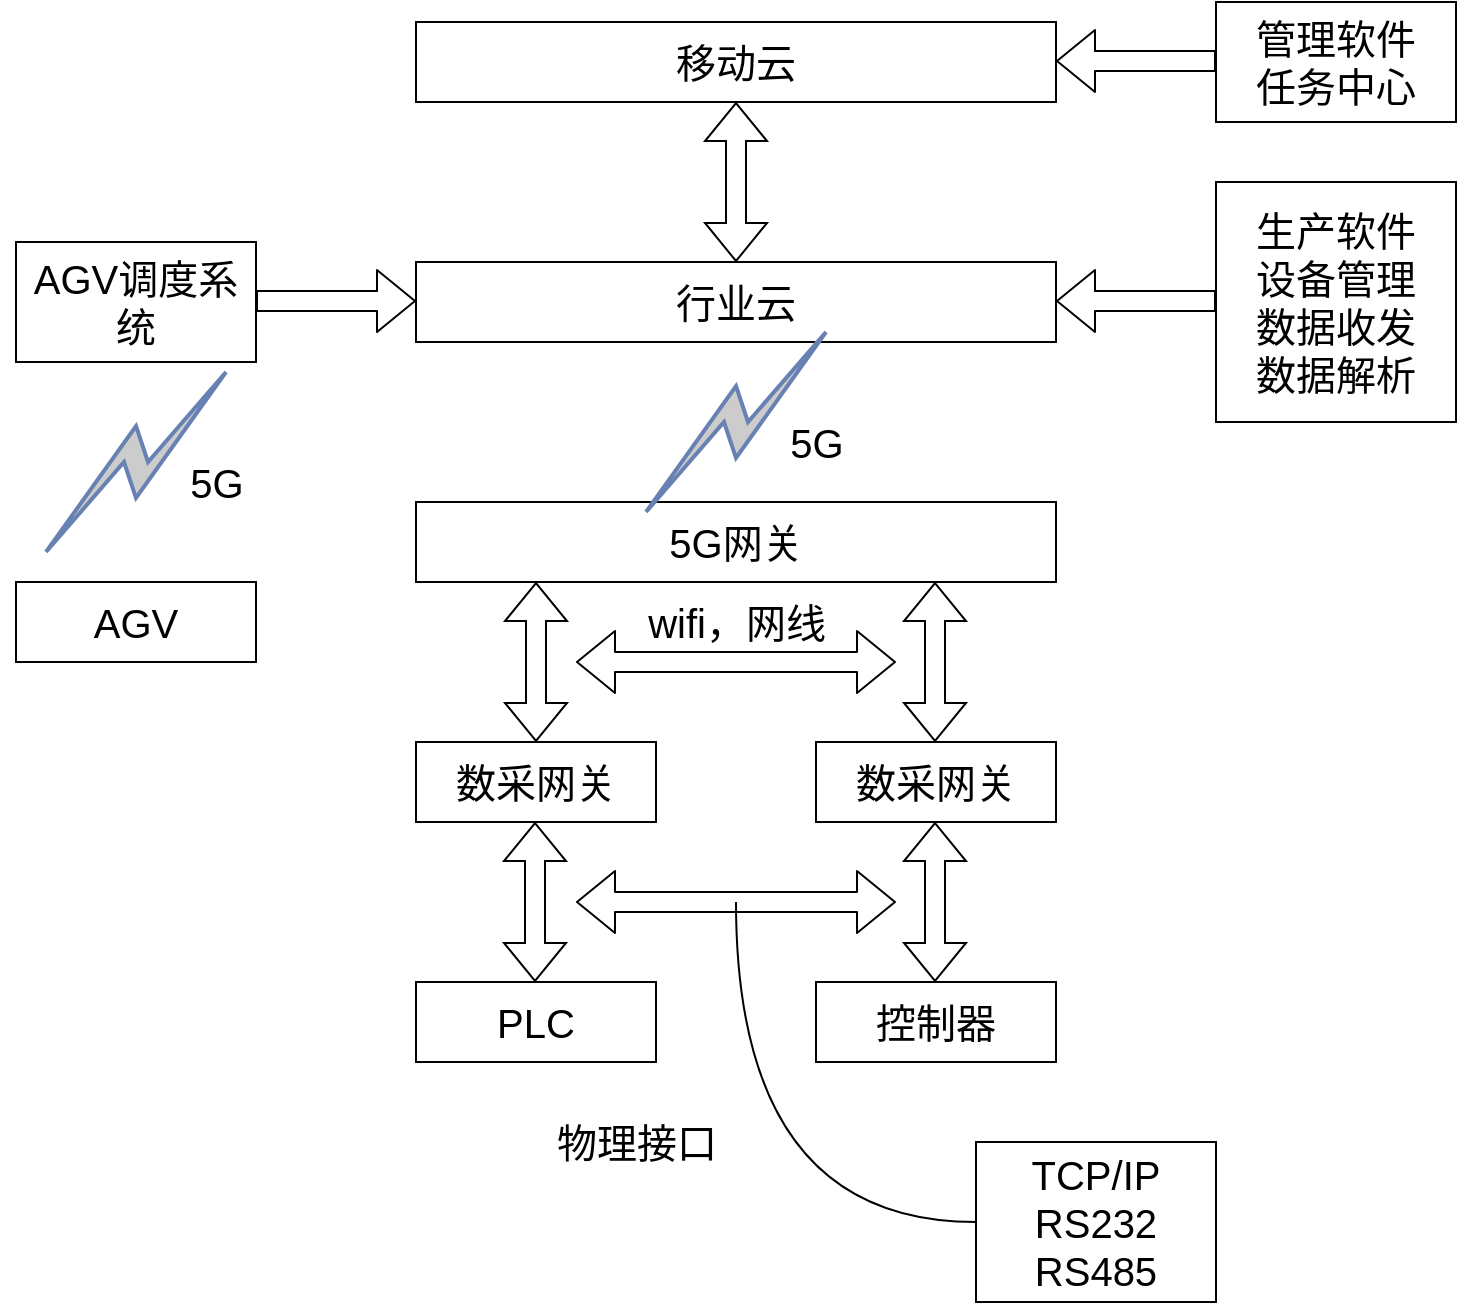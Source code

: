 <mxfile version="13.7.6" type="github" pages="2"><diagram id="9UYgezFgoJwA1DGP9KHG" name="第 1 页"><mxGraphModel dx="2249" dy="1875" grid="1" gridSize="10" guides="1" tooltips="1" connect="1" arrows="1" fold="1" page="1" pageScale="1" pageWidth="827" pageHeight="1169" math="0" shadow="0"><root><mxCell id="0"/><mxCell id="1" parent="0"/><mxCell id="nBJhWqTDQFhPzBCE_jKC-1" value="&lt;font style=&quot;font-size: 20px&quot;&gt;PLC&lt;/font&gt;" style="rounded=0;whiteSpace=wrap;html=1;" vertex="1" parent="1"><mxGeometry x="80" y="480" width="120" height="40" as="geometry"/></mxCell><mxCell id="nBJhWqTDQFhPzBCE_jKC-2" value="&lt;font style=&quot;font-size: 20px&quot;&gt;控制器&lt;br&gt;&lt;/font&gt;" style="rounded=0;whiteSpace=wrap;html=1;" vertex="1" parent="1"><mxGeometry x="280" y="480" width="120" height="40" as="geometry"/></mxCell><mxCell id="nBJhWqTDQFhPzBCE_jKC-3" value="&lt;font style=&quot;font-size: 20px&quot;&gt;数采网关&lt;/font&gt;" style="rounded=0;whiteSpace=wrap;html=1;" vertex="1" parent="1"><mxGeometry x="80" y="360" width="120" height="40" as="geometry"/></mxCell><mxCell id="nBJhWqTDQFhPzBCE_jKC-4" value="&lt;font style=&quot;font-size: 20px&quot;&gt;数采网关&lt;/font&gt;" style="rounded=0;whiteSpace=wrap;html=1;" vertex="1" parent="1"><mxGeometry x="280" y="360" width="120" height="40" as="geometry"/></mxCell><mxCell id="nBJhWqTDQFhPzBCE_jKC-10" value="" style="edgeStyle=orthogonalEdgeStyle;rounded=0;orthogonalLoop=1;jettySize=auto;html=1;endArrow=classic;endFill=1;shape=flexArrow;startArrow=block;exitX=0.5;exitY=1;exitDx=0;exitDy=0;" edge="1" parent="1"><mxGeometry relative="1" as="geometry"><mxPoint x="139.5" y="400" as="sourcePoint"/><mxPoint x="139.5" y="480" as="targetPoint"/><Array as="points"/></mxGeometry></mxCell><mxCell id="nBJhWqTDQFhPzBCE_jKC-11" value="" style="edgeStyle=orthogonalEdgeStyle;rounded=0;orthogonalLoop=1;jettySize=auto;html=1;endArrow=classic;endFill=1;shape=flexArrow;startArrow=block;exitX=0.5;exitY=1;exitDx=0;exitDy=0;" edge="1" parent="1"><mxGeometry relative="1" as="geometry"><mxPoint x="339.5" y="400" as="sourcePoint"/><mxPoint x="339.5" y="480" as="targetPoint"/><Array as="points"/></mxGeometry></mxCell><mxCell id="nBJhWqTDQFhPzBCE_jKC-12" value="" style="shape=flexArrow;endArrow=classic;startArrow=classic;html=1;" edge="1" parent="1"><mxGeometry width="50" height="50" relative="1" as="geometry"><mxPoint x="160" y="440" as="sourcePoint"/><mxPoint x="320" y="440" as="targetPoint"/></mxGeometry></mxCell><mxCell id="nBJhWqTDQFhPzBCE_jKC-18" value="" style="curved=1;endArrow=none;html=1;endFill=0;entryX=0;entryY=0.5;entryDx=0;entryDy=0;" edge="1" parent="1" target="nBJhWqTDQFhPzBCE_jKC-19"><mxGeometry width="50" height="50" relative="1" as="geometry"><mxPoint x="240" y="440" as="sourcePoint"/><mxPoint x="320" y="600" as="targetPoint"/><Array as="points"><mxPoint x="240" y="600"/></Array></mxGeometry></mxCell><mxCell id="nBJhWqTDQFhPzBCE_jKC-19" value="&lt;font style=&quot;font-size: 20px&quot;&gt;TCP/IP&lt;br&gt;RS232&lt;br&gt;RS485&lt;/font&gt;" style="rounded=0;whiteSpace=wrap;html=1;" vertex="1" parent="1"><mxGeometry x="360" y="560" width="120" height="80" as="geometry"/></mxCell><mxCell id="nBJhWqTDQFhPzBCE_jKC-20" value="&lt;font style=&quot;font-size: 20px&quot;&gt;物理接口&lt;/font&gt;" style="text;html=1;align=center;verticalAlign=middle;resizable=0;points=[];autosize=1;" vertex="1" parent="1"><mxGeometry x="140" y="550" width="100" height="20" as="geometry"/></mxCell><mxCell id="nBJhWqTDQFhPzBCE_jKC-21" value="&lt;font style=&quot;font-size: 20px&quot;&gt;5G网关&lt;/font&gt;" style="rounded=0;whiteSpace=wrap;html=1;" vertex="1" parent="1"><mxGeometry x="80" y="240" width="320" height="40" as="geometry"/></mxCell><mxCell id="nBJhWqTDQFhPzBCE_jKC-24" value="" style="edgeStyle=orthogonalEdgeStyle;rounded=0;orthogonalLoop=1;jettySize=auto;html=1;endArrow=classic;endFill=1;shape=flexArrow;startArrow=block;exitX=0.5;exitY=1;exitDx=0;exitDy=0;" edge="1" parent="1"><mxGeometry relative="1" as="geometry"><mxPoint x="140" y="280" as="sourcePoint"/><mxPoint x="140" y="360" as="targetPoint"/><Array as="points"/></mxGeometry></mxCell><mxCell id="nBJhWqTDQFhPzBCE_jKC-25" value="" style="edgeStyle=orthogonalEdgeStyle;rounded=0;orthogonalLoop=1;jettySize=auto;html=1;endArrow=classic;endFill=1;shape=flexArrow;startArrow=block;exitX=0.5;exitY=1;exitDx=0;exitDy=0;" edge="1" parent="1"><mxGeometry relative="1" as="geometry"><mxPoint x="339.5" y="280" as="sourcePoint"/><mxPoint x="339.5" y="360" as="targetPoint"/><Array as="points"/></mxGeometry></mxCell><mxCell id="nBJhWqTDQFhPzBCE_jKC-27" value="" style="shape=flexArrow;endArrow=classic;startArrow=classic;html=1;" edge="1" parent="1"><mxGeometry width="50" height="50" relative="1" as="geometry"><mxPoint x="160" y="320" as="sourcePoint"/><mxPoint x="320" y="320" as="targetPoint"/></mxGeometry></mxCell><mxCell id="nBJhWqTDQFhPzBCE_jKC-28" value="&lt;font style=&quot;font-size: 20px&quot;&gt;wifi，网线&lt;/font&gt;" style="text;html=1;align=center;verticalAlign=middle;resizable=0;points=[];autosize=1;" vertex="1" parent="1"><mxGeometry x="190" y="290" width="100" height="20" as="geometry"/></mxCell><mxCell id="_9j8OwqyYxdOgLjA-p90-1" value="" style="edgeStyle=orthogonalEdgeStyle;shape=flexArrow;rounded=0;orthogonalLoop=1;jettySize=auto;html=1;startArrow=block;startFill=0;endArrow=block;endFill=0;" edge="1" parent="1" source="nBJhWqTDQFhPzBCE_jKC-29" target="nBJhWqTDQFhPzBCE_jKC-34"><mxGeometry relative="1" as="geometry"/></mxCell><mxCell id="nBJhWqTDQFhPzBCE_jKC-29" value="&lt;font style=&quot;font-size: 20px&quot;&gt;行业云&lt;/font&gt;" style="rounded=0;whiteSpace=wrap;html=1;" vertex="1" parent="1"><mxGeometry x="80" y="120" width="320" height="40" as="geometry"/></mxCell><mxCell id="nBJhWqTDQFhPzBCE_jKC-31" value="&lt;font style=&quot;font-size: 20px&quot;&gt;5G&lt;/font&gt;" style="text;html=1;align=center;verticalAlign=middle;resizable=0;points=[];autosize=1;" vertex="1" parent="1"><mxGeometry x="260" y="200" width="40" height="20" as="geometry"/></mxCell><mxCell id="nBJhWqTDQFhPzBCE_jKC-33" value="" style="html=1;outlineConnect=0;fillColor=#CCCCCC;strokeColor=#6881B3;gradientColor=none;gradientDirection=north;strokeWidth=2;shape=mxgraph.networks.comm_link_edge;html=1;startArrow=block;endArrow=none;endFill=0;" edge="1" parent="1"><mxGeometry width="100" height="100" relative="1" as="geometry"><mxPoint x="190" y="250" as="sourcePoint"/><mxPoint x="290" y="150" as="targetPoint"/></mxGeometry></mxCell><mxCell id="nBJhWqTDQFhPzBCE_jKC-34" value="&lt;font style=&quot;font-size: 20px&quot;&gt;移动云&lt;/font&gt;" style="rounded=0;whiteSpace=wrap;html=1;" vertex="1" parent="1"><mxGeometry x="80" width="320" height="40" as="geometry"/></mxCell><mxCell id="nBJhWqTDQFhPzBCE_jKC-38" value="" style="shape=flexArrow;endArrow=none;startArrow=classic;html=1;endFill=0;" edge="1" parent="1"><mxGeometry width="50" height="50" relative="1" as="geometry"><mxPoint x="400" y="19.5" as="sourcePoint"/><mxPoint x="480" y="19.5" as="targetPoint"/></mxGeometry></mxCell><mxCell id="nBJhWqTDQFhPzBCE_jKC-39" value="&lt;font style=&quot;font-size: 20px&quot;&gt;管理软件&lt;br&gt;任务中心&lt;br&gt;&lt;/font&gt;" style="rounded=0;whiteSpace=wrap;html=1;" vertex="1" parent="1"><mxGeometry x="480" y="-10" width="120" height="60" as="geometry"/></mxCell><mxCell id="nBJhWqTDQFhPzBCE_jKC-40" value="" style="shape=flexArrow;endArrow=none;startArrow=classic;html=1;endFill=0;" edge="1" parent="1"><mxGeometry width="50" height="50" relative="1" as="geometry"><mxPoint x="400" y="139.5" as="sourcePoint"/><mxPoint x="480" y="139.5" as="targetPoint"/></mxGeometry></mxCell><UserObject label="&lt;font style=&quot;font-size: 20px&quot;&gt;生产软件&lt;br&gt;设备管理&lt;br&gt;数据收发&lt;br&gt;数据解析&lt;br&gt;&lt;/font&gt;" link="data:page/id,A5Z8dPvv_L_lkjt3mKLj" id="nBJhWqTDQFhPzBCE_jKC-41"><mxCell style="rounded=0;whiteSpace=wrap;html=1;" vertex="1" parent="1"><mxGeometry x="480" y="80" width="120" height="120" as="geometry"/></mxCell></UserObject><mxCell id="nBJhWqTDQFhPzBCE_jKC-42" value="" style="shape=flexArrow;endArrow=block;startArrow=none;html=1;endFill=0;startFill=0;" edge="1" parent="1"><mxGeometry width="50" height="50" relative="1" as="geometry"><mxPoint y="139.5" as="sourcePoint"/><mxPoint x="80" y="139.5" as="targetPoint"/></mxGeometry></mxCell><mxCell id="nBJhWqTDQFhPzBCE_jKC-43" value="&lt;font style=&quot;font-size: 20px&quot;&gt;AGV调度系统&lt;br&gt;&lt;/font&gt;" style="rounded=0;whiteSpace=wrap;html=1;" vertex="1" parent="1"><mxGeometry x="-120" y="110" width="120" height="60" as="geometry"/></mxCell><mxCell id="nBJhWqTDQFhPzBCE_jKC-44" value="" style="html=1;outlineConnect=0;fillColor=#CCCCCC;strokeColor=#6881B3;gradientColor=none;gradientDirection=north;strokeWidth=2;shape=mxgraph.networks.comm_link_edge;html=1;startArrow=block;endArrow=none;endFill=0;" edge="1" parent="1"><mxGeometry width="100" height="100" relative="1" as="geometry"><mxPoint x="-110" y="270" as="sourcePoint"/><mxPoint x="-10" y="170" as="targetPoint"/></mxGeometry></mxCell><mxCell id="nBJhWqTDQFhPzBCE_jKC-45" value="&lt;font style=&quot;font-size: 20px&quot;&gt;AGV&lt;br&gt;&lt;/font&gt;" style="rounded=0;whiteSpace=wrap;html=1;" vertex="1" parent="1"><mxGeometry x="-120" y="280" width="120" height="40" as="geometry"/></mxCell><mxCell id="nBJhWqTDQFhPzBCE_jKC-46" value="&lt;font style=&quot;font-size: 20px&quot;&gt;5G&lt;/font&gt;" style="text;html=1;align=center;verticalAlign=middle;resizable=0;points=[];autosize=1;" vertex="1" parent="1"><mxGeometry x="-40" y="220" width="40" height="20" as="geometry"/></mxCell></root></mxGraphModel></diagram><diagram id="A5Z8dPvv_L_lkjt3mKLj" name="第 2 页"><mxGraphModel dx="2249" dy="1931" grid="1" gridSize="10" guides="1" tooltips="1" connect="1" arrows="1" fold="1" page="1" pageScale="1" pageWidth="827" pageHeight="1169" math="0" shadow="0"><root><mxCell id="AqtgSWCin_XLiAVGrxGo-0"/><mxCell id="AqtgSWCin_XLiAVGrxGo-1" parent="AqtgSWCin_XLiAVGrxGo-0"/><mxCell id="pk8KYmfjo4uLzQGj0Auc-0" value="&lt;font style=&quot;font-size: 20px&quot;&gt;生产管理&lt;br&gt;&lt;/font&gt;" style="rounded=0;whiteSpace=wrap;html=1;" vertex="1" parent="AqtgSWCin_XLiAVGrxGo-1"><mxGeometry x="40" y="40" width="120" height="40" as="geometry"/></mxCell><mxCell id="pk8KYmfjo4uLzQGj0Auc-1" value="&lt;font style=&quot;font-size: 20px&quot;&gt;设备管理&lt;br&gt;&lt;/font&gt;" style="rounded=0;whiteSpace=wrap;html=1;" vertex="1" parent="AqtgSWCin_XLiAVGrxGo-1"><mxGeometry x="40" y="160" width="120" height="40" as="geometry"/></mxCell><mxCell id="6xMoP3qJVQz3dbdWzqzP-0" value="" style="edgeStyle=orthogonalEdgeStyle;rounded=0;orthogonalLoop=1;jettySize=auto;html=1;endArrow=classic;endFill=1;shape=flexArrow;startArrow=block;exitX=0.5;exitY=1;exitDx=0;exitDy=0;" edge="1" parent="AqtgSWCin_XLiAVGrxGo-1"><mxGeometry relative="1" as="geometry"><mxPoint x="99.5" y="80" as="sourcePoint"/><mxPoint x="99.5" y="160" as="targetPoint"/><Array as="points"/></mxGeometry></mxCell><mxCell id="7d9mZuUDqPQGI-QqyNrj-0" value="" style="shape=flexArrow;endArrow=none;startArrow=classic;html=1;endFill=0;" edge="1" parent="AqtgSWCin_XLiAVGrxGo-1"><mxGeometry width="50" height="50" relative="1" as="geometry"><mxPoint x="120" y="120" as="sourcePoint"/><mxPoint x="200" y="120" as="targetPoint"/></mxGeometry></mxCell><mxCell id="7d9mZuUDqPQGI-QqyNrj-1" value="&lt;span style=&quot;font-size: 20px&quot;&gt;生产管理模块通过设备管理模块提供的接口函数完成以下功能：&lt;br&gt;1、查询设备状态&lt;br&gt;2、发送设备控制指令&lt;br&gt;&lt;/span&gt;" style="shape=document;whiteSpace=wrap;html=1;boundedLbl=1;align=left;" vertex="1" parent="AqtgSWCin_XLiAVGrxGo-1"><mxGeometry x="200" y="-40" width="280" height="200" as="geometry"/></mxCell><mxCell id="7d9mZuUDqPQGI-QqyNrj-2" value="&lt;font style=&quot;font-size: 20px&quot;&gt;MQTT&lt;br&gt;Broker&lt;br&gt;&lt;/font&gt;" style="outlineConnect=0;fontColor=#232F3E;gradientColor=none;fillColor=#232F3E;strokeColor=none;dashed=0;verticalLabelPosition=bottom;verticalAlign=top;align=center;html=1;fontSize=12;fontStyle=0;aspect=fixed;pointerEvents=1;shape=mxgraph.aws4.internet;" vertex="1" parent="AqtgSWCin_XLiAVGrxGo-1"><mxGeometry x="61" y="290" width="78" height="48" as="geometry"/></mxCell><mxCell id="7d9mZuUDqPQGI-QqyNrj-5" value="" style="edgeStyle=orthogonalEdgeStyle;rounded=0;orthogonalLoop=1;jettySize=auto;html=1;endArrow=classic;endFill=1;shape=flexArrow;startArrow=block;exitX=0.5;exitY=1;exitDx=0;exitDy=0;" edge="1" parent="AqtgSWCin_XLiAVGrxGo-1"><mxGeometry relative="1" as="geometry"><mxPoint x="99.5" y="200" as="sourcePoint"/><mxPoint x="99.5" y="280" as="targetPoint"/><Array as="points"/></mxGeometry></mxCell><mxCell id="7d9mZuUDqPQGI-QqyNrj-6" value="" style="edgeStyle=orthogonalEdgeStyle;rounded=0;orthogonalLoop=1;jettySize=auto;html=1;endArrow=classic;endFill=1;shape=flexArrow;startArrow=block;exitX=0.5;exitY=1;exitDx=0;exitDy=0;" edge="1" parent="AqtgSWCin_XLiAVGrxGo-1"><mxGeometry relative="1" as="geometry"><mxPoint x="99.5" y="400" as="sourcePoint"/><mxPoint x="99.5" y="480" as="targetPoint"/><Array as="points"/></mxGeometry></mxCell><mxCell id="7d9mZuUDqPQGI-QqyNrj-7" value="&lt;font style=&quot;font-size: 20px&quot;&gt;数采网关&lt;br&gt;&lt;/font&gt;" style="rounded=0;whiteSpace=wrap;html=1;" vertex="1" parent="AqtgSWCin_XLiAVGrxGo-1"><mxGeometry x="40" y="480" width="120" height="40" as="geometry"/></mxCell><mxCell id="7d9mZuUDqPQGI-QqyNrj-8" value="&lt;font style=&quot;font-size: 20px&quot;&gt;database&lt;br&gt;&lt;/font&gt;" style="rounded=0;whiteSpace=wrap;html=1;" vertex="1" parent="AqtgSWCin_XLiAVGrxGo-1"><mxGeometry x="-160" y="100" width="120" height="40" as="geometry"/></mxCell><mxCell id="7d9mZuUDqPQGI-QqyNrj-9" value="" style="shape=flexArrow;endArrow=classic;startArrow=classic;html=1;entryX=0;entryY=0.5;entryDx=0;entryDy=0;exitX=0.5;exitY=1;exitDx=0;exitDy=0;" edge="1" parent="AqtgSWCin_XLiAVGrxGo-1" source="7d9mZuUDqPQGI-QqyNrj-8" target="pk8KYmfjo4uLzQGj0Auc-1"><mxGeometry width="50" height="50" relative="1" as="geometry"><mxPoint x="-120" y="180" as="sourcePoint"/><mxPoint x="-70" y="180" as="targetPoint"/><Array as="points"><mxPoint x="-100" y="180"/></Array></mxGeometry></mxCell><mxCell id="7d9mZuUDqPQGI-QqyNrj-10" value="" style="shape=flexArrow;endArrow=classic;startArrow=classic;html=1;entryX=0;entryY=0.5;entryDx=0;entryDy=0;exitX=0.5;exitY=0;exitDx=0;exitDy=0;" edge="1" parent="AqtgSWCin_XLiAVGrxGo-1" source="7d9mZuUDqPQGI-QqyNrj-8"><mxGeometry width="50" height="50" relative="1" as="geometry"><mxPoint x="-100" y="20" as="sourcePoint"/><mxPoint x="40" y="60" as="targetPoint"/><Array as="points"><mxPoint x="-100" y="60"/></Array></mxGeometry></mxCell><mxCell id="7d9mZuUDqPQGI-QqyNrj-11" value="&lt;span style=&quot;font-size: 20px&quot;&gt;1、设备管理模块提供生产管理模块需要的接口；&lt;br&gt;2、设备配置：状态配置，控制指令配置；&lt;br&gt;3、数据解析，数据存储；&lt;br&gt;&lt;/span&gt;" style="shape=document;whiteSpace=wrap;html=1;boundedLbl=1;align=left;" vertex="1" parent="AqtgSWCin_XLiAVGrxGo-1"><mxGeometry x="240" y="160" width="280" height="160" as="geometry"/></mxCell><mxCell id="7d9mZuUDqPQGI-QqyNrj-12" value="" style="shape=flexArrow;endArrow=none;startArrow=classic;html=1;endFill=0;" edge="1" parent="AqtgSWCin_XLiAVGrxGo-1"><mxGeometry width="50" height="50" relative="1" as="geometry"><mxPoint x="160" y="179.5" as="sourcePoint"/><mxPoint x="240" y="180" as="targetPoint"/></mxGeometry></mxCell></root></mxGraphModel></diagram></mxfile>